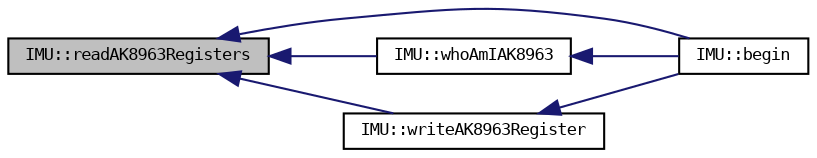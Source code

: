digraph "IMU::readAK8963Registers"
{
  bgcolor="transparent";
  edge [fontname="DejaVuSansMono",fontsize="8",labelfontname="DejaVuSansMono",labelfontsize="8"];
  node [fontname="DejaVuSansMono",fontsize="8",shape=record];
  rankdir="LR";
  Node24 [label="IMU::readAK8963Registers",height=0.2,width=0.4,color="black", fillcolor="grey75", style="filled", fontcolor="black"];
  Node24 -> Node25 [dir="back",color="midnightblue",fontsize="8",style="solid",fontname="DejaVuSansMono"];
  Node25 [label="IMU::begin",height=0.2,width=0.4,color="black",URL="$classIMU.html#ae0d964d2f8ec122be068c41b84bc18a8"];
  Node24 -> Node26 [dir="back",color="midnightblue",fontsize="8",style="solid",fontname="DejaVuSansMono"];
  Node26 [label="IMU::whoAmIAK8963",height=0.2,width=0.4,color="black",URL="$classIMU.html#acd2af48f4eb0a0321080332016e3c1f7"];
  Node26 -> Node25 [dir="back",color="midnightblue",fontsize="8",style="solid",fontname="DejaVuSansMono"];
  Node24 -> Node27 [dir="back",color="midnightblue",fontsize="8",style="solid",fontname="DejaVuSansMono"];
  Node27 [label="IMU::writeAK8963Register",height=0.2,width=0.4,color="black",URL="$classIMU.html#af3b90e0b20d4bd55091be99f7aa67737"];
  Node27 -> Node25 [dir="back",color="midnightblue",fontsize="8",style="solid",fontname="DejaVuSansMono"];
}
